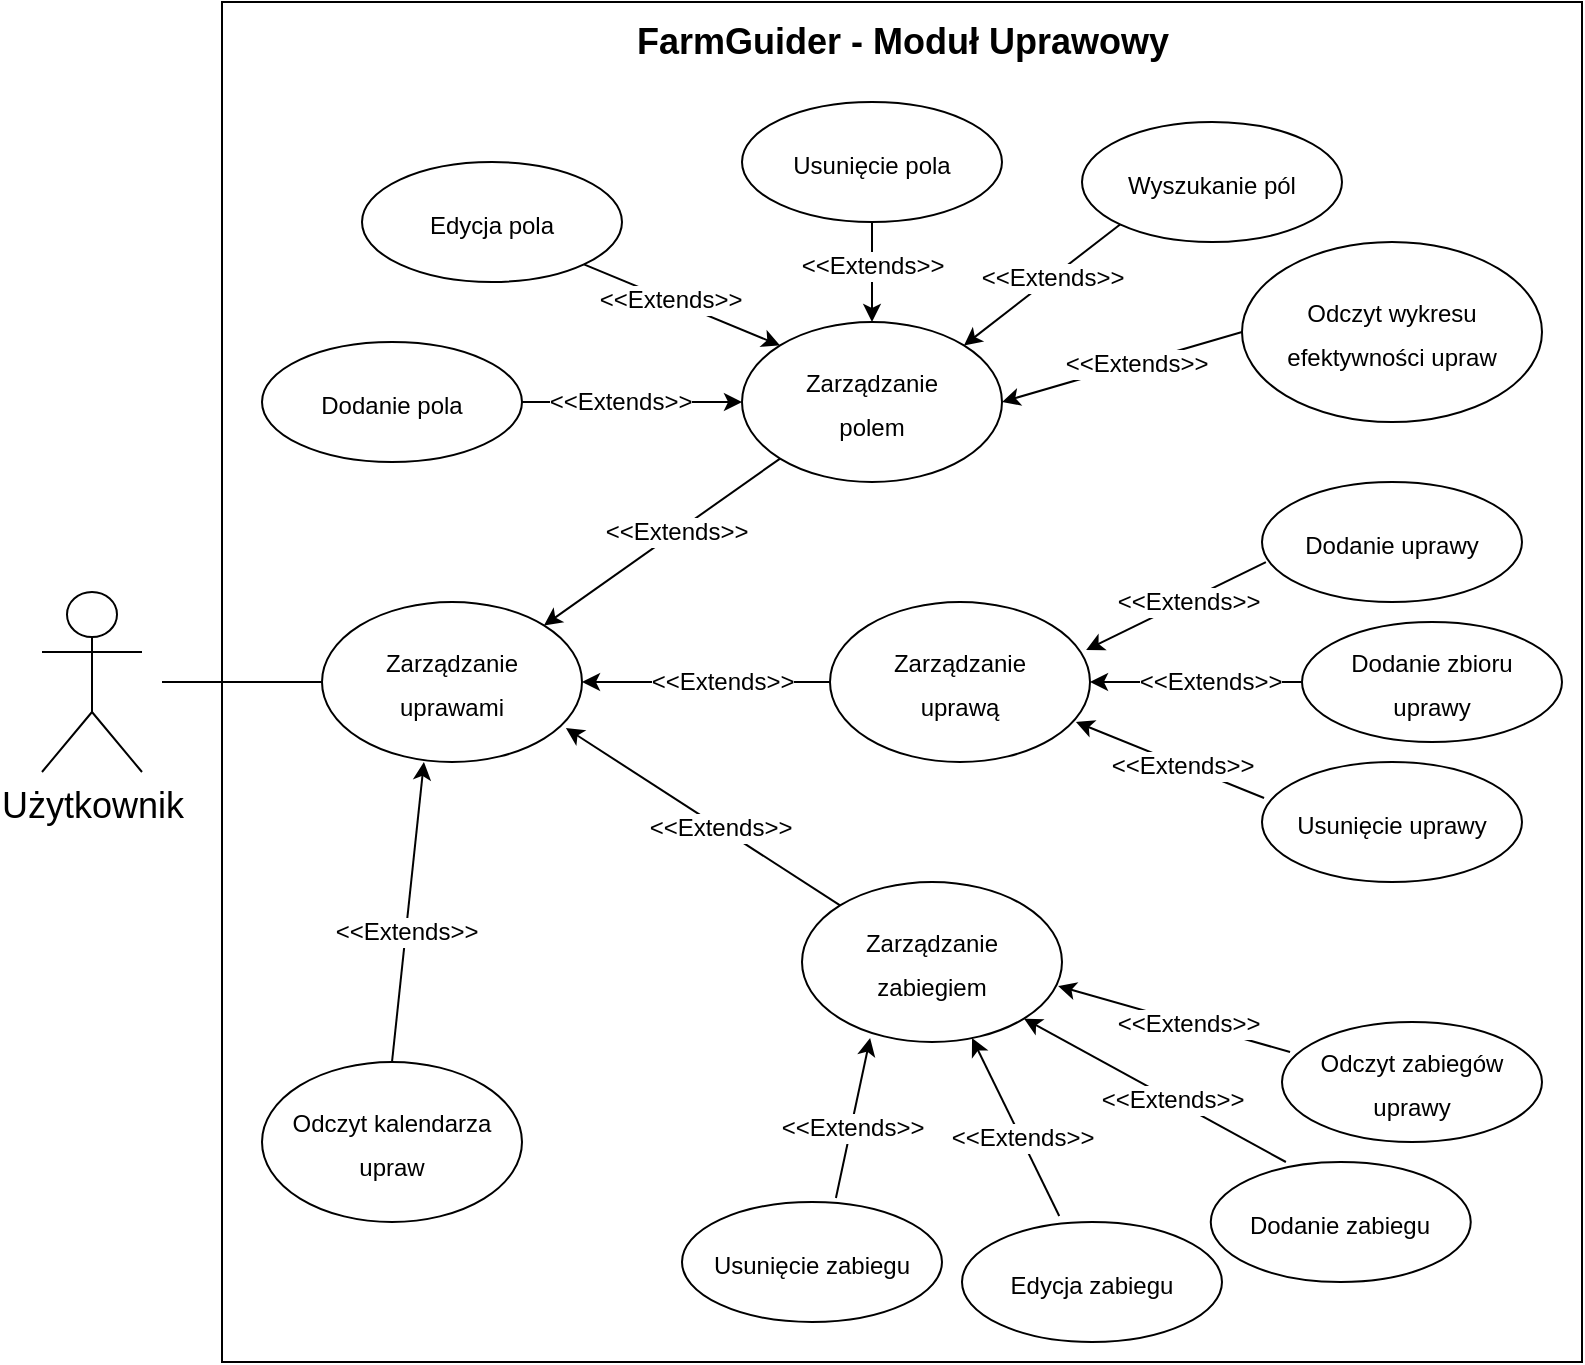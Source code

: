 <mxfile version="21.3.7" type="device">
  <diagram id="BC79CML7Z33H3tk79keH" name="Strona-1">
    <mxGraphModel dx="1434" dy="746" grid="1" gridSize="10" guides="1" tooltips="1" connect="1" arrows="1" fold="1" page="1" pageScale="1" pageWidth="827" pageHeight="1169" math="0" shadow="0">
      <root>
        <mxCell id="0" />
        <mxCell id="1" parent="0" />
        <mxCell id="yx_y9nf9KPECeYAKMQg5-1" value="" style="whiteSpace=wrap;html=1;aspect=fixed;" parent="1" vertex="1">
          <mxGeometry x="110" y="60" width="680" height="680" as="geometry" />
        </mxCell>
        <mxCell id="yx_y9nf9KPECeYAKMQg5-2" value="&lt;div style=&quot;font-size: 18px;&quot; align=&quot;center&quot;&gt;&lt;font style=&quot;font-size: 18px;&quot;&gt;&lt;b&gt;FarmGuider &lt;font style=&quot;font-size: 18px;&quot;&gt;- Moduł Uprawowy&lt;br&gt;&lt;/font&gt;&lt;/b&gt;&lt;/font&gt;&lt;/div&gt;" style="text;html=1;strokeColor=none;fillColor=none;spacing=5;spacingTop=-20;whiteSpace=wrap;overflow=hidden;rounded=0;align=center;" parent="1" vertex="1">
          <mxGeometry x="295.63" y="80" width="308.75" height="30" as="geometry" />
        </mxCell>
        <mxCell id="yx_y9nf9KPECeYAKMQg5-13" value="&lt;font style=&quot;font-size: 12px;&quot;&gt;Zarządzanie &lt;br&gt;uprawami&lt;br&gt;&lt;/font&gt;" style="ellipse;whiteSpace=wrap;html=1;fontSize=18;" parent="1" vertex="1">
          <mxGeometry x="160" y="360" width="130" height="80" as="geometry" />
        </mxCell>
        <mxCell id="VzAytHsf84ptwid28OPW-6" value="Użytkownik" style="shape=umlActor;verticalLabelPosition=bottom;verticalAlign=top;html=1;outlineConnect=0;fontSize=18;" vertex="1" parent="1">
          <mxGeometry x="20" y="355" width="50" height="90" as="geometry" />
        </mxCell>
        <mxCell id="VzAytHsf84ptwid28OPW-16" style="edgeStyle=orthogonalEdgeStyle;rounded=0;orthogonalLoop=1;jettySize=auto;html=1;entryX=0;entryY=0.5;entryDx=0;entryDy=0;fontSize=12;endArrow=none;endFill=0;" edge="1" parent="1" target="yx_y9nf9KPECeYAKMQg5-13">
          <mxGeometry relative="1" as="geometry">
            <mxPoint x="80" y="400" as="sourcePoint" />
            <Array as="points">
              <mxPoint x="80" y="400" />
            </Array>
            <mxPoint x="610" y="270" as="targetPoint" />
          </mxGeometry>
        </mxCell>
        <mxCell id="VzAytHsf84ptwid28OPW-18" value="&lt;font style=&quot;font-size: 12px;&quot;&gt;Zarządzanie &lt;br&gt;polem&lt;br&gt;&lt;/font&gt;" style="ellipse;whiteSpace=wrap;html=1;fontSize=18;" vertex="1" parent="1">
          <mxGeometry x="370" y="220" width="130" height="80" as="geometry" />
        </mxCell>
        <mxCell id="VzAytHsf84ptwid28OPW-29" value="&lt;div&gt;&lt;font style=&quot;font-size: 12px;&quot;&gt;Dodanie pola&lt;/font&gt;&lt;/div&gt;" style="ellipse;whiteSpace=wrap;html=1;fontSize=18;" vertex="1" parent="1">
          <mxGeometry x="130" y="230" width="130" height="60" as="geometry" />
        </mxCell>
        <mxCell id="VzAytHsf84ptwid28OPW-38" value="" style="endArrow=classic;html=1;rounded=0;entryX=1;entryY=0;entryDx=0;entryDy=0;exitX=0;exitY=1;exitDx=0;exitDy=0;" edge="1" parent="1" source="VzAytHsf84ptwid28OPW-18" target="yx_y9nf9KPECeYAKMQg5-13">
          <mxGeometry width="50" height="50" relative="1" as="geometry">
            <mxPoint x="370" y="210" as="sourcePoint" />
            <mxPoint x="235" y="370" as="targetPoint" />
          </mxGeometry>
        </mxCell>
        <mxCell id="VzAytHsf84ptwid28OPW-39" value="&lt;font style=&quot;font-size: 12px;&quot;&gt;&amp;lt;&amp;lt;Extends&amp;gt;&amp;gt;&lt;/font&gt;" style="edgeLabel;html=1;align=center;verticalAlign=middle;resizable=0;points=[];rotation=0;" vertex="1" connectable="0" parent="VzAytHsf84ptwid28OPW-38">
          <mxGeometry x="-0.122" relative="1" as="geometry">
            <mxPoint as="offset" />
          </mxGeometry>
        </mxCell>
        <mxCell id="VzAytHsf84ptwid28OPW-84" value="&lt;font style=&quot;font-size: 12px;&quot;&gt;Zarządzanie &lt;br&gt;uprawą&lt;br&gt;&lt;/font&gt;" style="ellipse;whiteSpace=wrap;html=1;fontSize=18;" vertex="1" parent="1">
          <mxGeometry x="414" y="360" width="130" height="80" as="geometry" />
        </mxCell>
        <mxCell id="VzAytHsf84ptwid28OPW-85" value="&lt;font style=&quot;font-size: 12px;&quot;&gt;Zarządzanie &lt;br&gt;zabiegiem&lt;br&gt;&lt;/font&gt;" style="ellipse;whiteSpace=wrap;html=1;fontSize=18;" vertex="1" parent="1">
          <mxGeometry x="400" y="500" width="130" height="80" as="geometry" />
        </mxCell>
        <mxCell id="VzAytHsf84ptwid28OPW-87" value="&lt;font style=&quot;font-size: 12px;&quot;&gt;Odczyt kalendarza&lt;br&gt;upraw&lt;br&gt;&lt;/font&gt;" style="ellipse;whiteSpace=wrap;html=1;fontSize=18;" vertex="1" parent="1">
          <mxGeometry x="130" y="590" width="130" height="80" as="geometry" />
        </mxCell>
        <mxCell id="VzAytHsf84ptwid28OPW-88" value="" style="endArrow=classic;html=1;rounded=0;entryX=1;entryY=0.5;entryDx=0;entryDy=0;exitX=0;exitY=0.5;exitDx=0;exitDy=0;" edge="1" parent="1" source="VzAytHsf84ptwid28OPW-84" target="yx_y9nf9KPECeYAKMQg5-13">
          <mxGeometry width="50" height="50" relative="1" as="geometry">
            <mxPoint x="269" y="289" as="sourcePoint" />
            <mxPoint x="242" y="371" as="targetPoint" />
          </mxGeometry>
        </mxCell>
        <mxCell id="VzAytHsf84ptwid28OPW-89" value="&lt;font style=&quot;font-size: 12px;&quot;&gt;&amp;lt;&amp;lt;Extends&amp;gt;&amp;gt;&lt;/font&gt;" style="edgeLabel;html=1;align=center;verticalAlign=middle;resizable=0;points=[];rotation=0;" vertex="1" connectable="0" parent="VzAytHsf84ptwid28OPW-88">
          <mxGeometry x="-0.122" relative="1" as="geometry">
            <mxPoint as="offset" />
          </mxGeometry>
        </mxCell>
        <mxCell id="VzAytHsf84ptwid28OPW-90" value="" style="endArrow=classic;html=1;rounded=0;entryX=0.938;entryY=0.788;entryDx=0;entryDy=0;exitX=0;exitY=0;exitDx=0;exitDy=0;entryPerimeter=0;" edge="1" parent="1" source="VzAytHsf84ptwid28OPW-85" target="yx_y9nf9KPECeYAKMQg5-13">
          <mxGeometry width="50" height="50" relative="1" as="geometry">
            <mxPoint x="380" y="340" as="sourcePoint" />
            <mxPoint x="281" y="382" as="targetPoint" />
          </mxGeometry>
        </mxCell>
        <mxCell id="VzAytHsf84ptwid28OPW-91" value="&lt;font style=&quot;font-size: 12px;&quot;&gt;&amp;lt;&amp;lt;Extends&amp;gt;&amp;gt;&lt;/font&gt;" style="edgeLabel;html=1;align=center;verticalAlign=middle;resizable=0;points=[];rotation=0;" vertex="1" connectable="0" parent="VzAytHsf84ptwid28OPW-90">
          <mxGeometry x="-0.122" relative="1" as="geometry">
            <mxPoint as="offset" />
          </mxGeometry>
        </mxCell>
        <mxCell id="VzAytHsf84ptwid28OPW-92" value="" style="endArrow=classic;html=1;rounded=0;entryX=0.392;entryY=1;entryDx=0;entryDy=0;exitX=0.5;exitY=0;exitDx=0;exitDy=0;entryPerimeter=0;" edge="1" parent="1" source="VzAytHsf84ptwid28OPW-87" target="yx_y9nf9KPECeYAKMQg5-13">
          <mxGeometry width="50" height="50" relative="1" as="geometry">
            <mxPoint x="399" y="472" as="sourcePoint" />
            <mxPoint x="299" y="422" as="targetPoint" />
          </mxGeometry>
        </mxCell>
        <mxCell id="VzAytHsf84ptwid28OPW-93" value="&lt;font style=&quot;font-size: 12px;&quot;&gt;&amp;lt;&amp;lt;Extends&amp;gt;&amp;gt;&lt;/font&gt;" style="edgeLabel;html=1;align=center;verticalAlign=middle;resizable=0;points=[];rotation=0;" vertex="1" connectable="0" parent="VzAytHsf84ptwid28OPW-92">
          <mxGeometry x="-0.122" relative="1" as="geometry">
            <mxPoint as="offset" />
          </mxGeometry>
        </mxCell>
        <mxCell id="VzAytHsf84ptwid28OPW-94" value="&lt;div&gt;&lt;font style=&quot;font-size: 12px;&quot;&gt;Edycja pola&lt;/font&gt;&lt;/div&gt;" style="ellipse;whiteSpace=wrap;html=1;fontSize=18;" vertex="1" parent="1">
          <mxGeometry x="180" y="140" width="130" height="60" as="geometry" />
        </mxCell>
        <mxCell id="VzAytHsf84ptwid28OPW-95" value="&lt;div&gt;&lt;font style=&quot;font-size: 12px;&quot;&gt;Usunięcie pola&lt;/font&gt;&lt;/div&gt;" style="ellipse;whiteSpace=wrap;html=1;fontSize=18;" vertex="1" parent="1">
          <mxGeometry x="370" y="110" width="130" height="60" as="geometry" />
        </mxCell>
        <mxCell id="VzAytHsf84ptwid28OPW-96" value="&lt;div&gt;&lt;font style=&quot;font-size: 12px;&quot;&gt;Wyszukanie pól&lt;/font&gt;&lt;/div&gt;" style="ellipse;whiteSpace=wrap;html=1;fontSize=18;" vertex="1" parent="1">
          <mxGeometry x="540" y="120" width="130" height="60" as="geometry" />
        </mxCell>
        <mxCell id="VzAytHsf84ptwid28OPW-97" value="&lt;div&gt;&lt;font style=&quot;font-size: 12px;&quot;&gt;Odczyt wykresu efektywności upraw&lt;br&gt;&lt;/font&gt;&lt;/div&gt;" style="ellipse;whiteSpace=wrap;html=1;fontSize=18;" vertex="1" parent="1">
          <mxGeometry x="620" y="180" width="150" height="90" as="geometry" />
        </mxCell>
        <mxCell id="VzAytHsf84ptwid28OPW-98" value="&lt;div&gt;&lt;font style=&quot;font-size: 12px;&quot;&gt;Dodanie uprawy&lt;br&gt;&lt;/font&gt;&lt;/div&gt;" style="ellipse;whiteSpace=wrap;html=1;fontSize=18;" vertex="1" parent="1">
          <mxGeometry x="630" y="300" width="130" height="60" as="geometry" />
        </mxCell>
        <mxCell id="VzAytHsf84ptwid28OPW-99" value="&lt;div&gt;&lt;font style=&quot;font-size: 12px;&quot;&gt;Dodanie zbioru&lt;br&gt;uprawy&lt;br&gt;&lt;/font&gt;&lt;/div&gt;" style="ellipse;whiteSpace=wrap;html=1;fontSize=18;" vertex="1" parent="1">
          <mxGeometry x="650" y="370" width="130" height="60" as="geometry" />
        </mxCell>
        <mxCell id="VzAytHsf84ptwid28OPW-100" value="&lt;div&gt;&lt;font style=&quot;font-size: 12px;&quot;&gt;Usunięcie uprawy&lt;br&gt;&lt;/font&gt;&lt;/div&gt;" style="ellipse;whiteSpace=wrap;html=1;fontSize=18;" vertex="1" parent="1">
          <mxGeometry x="630" y="440" width="130" height="60" as="geometry" />
        </mxCell>
        <mxCell id="VzAytHsf84ptwid28OPW-101" value="&lt;div&gt;&lt;font style=&quot;font-size: 12px;&quot;&gt;Odczyt zabiegów uprawy&lt;br&gt;&lt;/font&gt;&lt;/div&gt;" style="ellipse;whiteSpace=wrap;html=1;fontSize=18;" vertex="1" parent="1">
          <mxGeometry x="640" y="570" width="130" height="60" as="geometry" />
        </mxCell>
        <mxCell id="VzAytHsf84ptwid28OPW-102" value="&lt;div&gt;&lt;font style=&quot;font-size: 12px;&quot;&gt;Dodanie zabiegu&lt;br&gt;&lt;/font&gt;&lt;/div&gt;" style="ellipse;whiteSpace=wrap;html=1;fontSize=18;" vertex="1" parent="1">
          <mxGeometry x="604.38" y="640" width="130" height="60" as="geometry" />
        </mxCell>
        <mxCell id="VzAytHsf84ptwid28OPW-103" value="&lt;div&gt;&lt;font style=&quot;font-size: 12px;&quot;&gt;Edycja zabiegu&lt;br&gt;&lt;/font&gt;&lt;/div&gt;" style="ellipse;whiteSpace=wrap;html=1;fontSize=18;" vertex="1" parent="1">
          <mxGeometry x="480" y="670" width="130" height="60" as="geometry" />
        </mxCell>
        <mxCell id="VzAytHsf84ptwid28OPW-104" value="&lt;div&gt;&lt;font style=&quot;font-size: 12px;&quot;&gt;Usunięcie zabiegu &lt;/font&gt;&lt;/div&gt;" style="ellipse;whiteSpace=wrap;html=1;fontSize=18;" vertex="1" parent="1">
          <mxGeometry x="340" y="660" width="130" height="60" as="geometry" />
        </mxCell>
        <mxCell id="VzAytHsf84ptwid28OPW-105" value="" style="endArrow=classic;html=1;rounded=0;entryX=0;entryY=0.5;entryDx=0;entryDy=0;" edge="1" parent="1" target="VzAytHsf84ptwid28OPW-18">
          <mxGeometry width="50" height="50" relative="1" as="geometry">
            <mxPoint x="260" y="260" as="sourcePoint" />
            <mxPoint x="242" y="371" as="targetPoint" />
          </mxGeometry>
        </mxCell>
        <mxCell id="VzAytHsf84ptwid28OPW-106" value="&lt;font style=&quot;font-size: 12px;&quot;&gt;&amp;lt;&amp;lt;Extends&amp;gt;&amp;gt;&lt;/font&gt;" style="edgeLabel;html=1;align=center;verticalAlign=middle;resizable=0;points=[];rotation=0;" vertex="1" connectable="0" parent="VzAytHsf84ptwid28OPW-105">
          <mxGeometry x="-0.122" relative="1" as="geometry">
            <mxPoint as="offset" />
          </mxGeometry>
        </mxCell>
        <mxCell id="VzAytHsf84ptwid28OPW-107" value="" style="endArrow=classic;html=1;rounded=0;entryX=0;entryY=0;entryDx=0;entryDy=0;exitX=1;exitY=1;exitDx=0;exitDy=0;" edge="1" parent="1" source="VzAytHsf84ptwid28OPW-94" target="VzAytHsf84ptwid28OPW-18">
          <mxGeometry width="50" height="50" relative="1" as="geometry">
            <mxPoint x="270" y="270" as="sourcePoint" />
            <mxPoint x="380" y="270" as="targetPoint" />
          </mxGeometry>
        </mxCell>
        <mxCell id="VzAytHsf84ptwid28OPW-108" value="&lt;font style=&quot;font-size: 12px;&quot;&gt;&amp;lt;&amp;lt;Extends&amp;gt;&amp;gt;&lt;/font&gt;" style="edgeLabel;html=1;align=center;verticalAlign=middle;resizable=0;points=[];rotation=0;" vertex="1" connectable="0" parent="VzAytHsf84ptwid28OPW-107">
          <mxGeometry x="-0.122" relative="1" as="geometry">
            <mxPoint as="offset" />
          </mxGeometry>
        </mxCell>
        <mxCell id="VzAytHsf84ptwid28OPW-109" value="" style="endArrow=classic;html=1;rounded=0;entryX=0.5;entryY=0;entryDx=0;entryDy=0;exitX=0.5;exitY=1;exitDx=0;exitDy=0;" edge="1" parent="1" source="VzAytHsf84ptwid28OPW-95" target="VzAytHsf84ptwid28OPW-18">
          <mxGeometry width="50" height="50" relative="1" as="geometry">
            <mxPoint x="301" y="201" as="sourcePoint" />
            <mxPoint x="399" y="242" as="targetPoint" />
          </mxGeometry>
        </mxCell>
        <mxCell id="VzAytHsf84ptwid28OPW-110" value="&lt;font style=&quot;font-size: 12px;&quot;&gt;&amp;lt;&amp;lt;Extends&amp;gt;&amp;gt;&lt;/font&gt;" style="edgeLabel;html=1;align=center;verticalAlign=middle;resizable=0;points=[];rotation=0;" vertex="1" connectable="0" parent="VzAytHsf84ptwid28OPW-109">
          <mxGeometry x="-0.122" relative="1" as="geometry">
            <mxPoint as="offset" />
          </mxGeometry>
        </mxCell>
        <mxCell id="VzAytHsf84ptwid28OPW-111" value="" style="endArrow=classic;html=1;rounded=0;entryX=1;entryY=0;entryDx=0;entryDy=0;exitX=0;exitY=1;exitDx=0;exitDy=0;" edge="1" parent="1" source="VzAytHsf84ptwid28OPW-96" target="VzAytHsf84ptwid28OPW-18">
          <mxGeometry width="50" height="50" relative="1" as="geometry">
            <mxPoint x="445" y="180" as="sourcePoint" />
            <mxPoint x="445" y="230" as="targetPoint" />
          </mxGeometry>
        </mxCell>
        <mxCell id="VzAytHsf84ptwid28OPW-112" value="&lt;font style=&quot;font-size: 12px;&quot;&gt;&amp;lt;&amp;lt;Extends&amp;gt;&amp;gt;&lt;/font&gt;" style="edgeLabel;html=1;align=center;verticalAlign=middle;resizable=0;points=[];rotation=0;" vertex="1" connectable="0" parent="VzAytHsf84ptwid28OPW-111">
          <mxGeometry x="-0.122" relative="1" as="geometry">
            <mxPoint as="offset" />
          </mxGeometry>
        </mxCell>
        <mxCell id="VzAytHsf84ptwid28OPW-113" value="" style="endArrow=classic;html=1;rounded=0;entryX=1;entryY=0.5;entryDx=0;entryDy=0;exitX=0;exitY=0.5;exitDx=0;exitDy=0;" edge="1" parent="1" source="VzAytHsf84ptwid28OPW-97" target="VzAytHsf84ptwid28OPW-18">
          <mxGeometry width="50" height="50" relative="1" as="geometry">
            <mxPoint x="569" y="181" as="sourcePoint" />
            <mxPoint x="491" y="242" as="targetPoint" />
          </mxGeometry>
        </mxCell>
        <mxCell id="VzAytHsf84ptwid28OPW-114" value="&lt;font style=&quot;font-size: 12px;&quot;&gt;&amp;lt;&amp;lt;Extends&amp;gt;&amp;gt;&lt;/font&gt;" style="edgeLabel;html=1;align=center;verticalAlign=middle;resizable=0;points=[];rotation=0;" vertex="1" connectable="0" parent="VzAytHsf84ptwid28OPW-113">
          <mxGeometry x="-0.122" relative="1" as="geometry">
            <mxPoint as="offset" />
          </mxGeometry>
        </mxCell>
        <mxCell id="VzAytHsf84ptwid28OPW-115" value="" style="endArrow=classic;html=1;rounded=0;entryX=0.985;entryY=0.3;entryDx=0;entryDy=0;exitX=0.015;exitY=0.667;exitDx=0;exitDy=0;entryPerimeter=0;exitPerimeter=0;" edge="1" parent="1" source="VzAytHsf84ptwid28OPW-98" target="VzAytHsf84ptwid28OPW-84">
          <mxGeometry width="50" height="50" relative="1" as="geometry">
            <mxPoint x="440" y="410" as="sourcePoint" />
            <mxPoint x="300" y="410" as="targetPoint" />
          </mxGeometry>
        </mxCell>
        <mxCell id="VzAytHsf84ptwid28OPW-116" value="&lt;font style=&quot;font-size: 12px;&quot;&gt;&amp;lt;&amp;lt;Extends&amp;gt;&amp;gt;&lt;/font&gt;" style="edgeLabel;html=1;align=center;verticalAlign=middle;resizable=0;points=[];rotation=0;" vertex="1" connectable="0" parent="VzAytHsf84ptwid28OPW-115">
          <mxGeometry x="-0.122" relative="1" as="geometry">
            <mxPoint as="offset" />
          </mxGeometry>
        </mxCell>
        <mxCell id="VzAytHsf84ptwid28OPW-117" value="" style="endArrow=classic;html=1;rounded=0;entryX=1;entryY=0.5;entryDx=0;entryDy=0;exitX=0;exitY=0.5;exitDx=0;exitDy=0;" edge="1" parent="1" source="VzAytHsf84ptwid28OPW-99" target="VzAytHsf84ptwid28OPW-84">
          <mxGeometry width="50" height="50" relative="1" as="geometry">
            <mxPoint x="652" y="360" as="sourcePoint" />
            <mxPoint x="568" y="394" as="targetPoint" />
          </mxGeometry>
        </mxCell>
        <mxCell id="VzAytHsf84ptwid28OPW-118" value="&lt;font style=&quot;font-size: 12px;&quot;&gt;&amp;lt;&amp;lt;Extends&amp;gt;&amp;gt;&lt;/font&gt;" style="edgeLabel;html=1;align=center;verticalAlign=middle;resizable=0;points=[];rotation=0;" vertex="1" connectable="0" parent="VzAytHsf84ptwid28OPW-117">
          <mxGeometry x="-0.122" relative="1" as="geometry">
            <mxPoint as="offset" />
          </mxGeometry>
        </mxCell>
        <mxCell id="VzAytHsf84ptwid28OPW-119" value="" style="endArrow=classic;html=1;rounded=0;entryX=0.946;entryY=0.75;entryDx=0;entryDy=0;exitX=0.008;exitY=0.3;exitDx=0;exitDy=0;entryPerimeter=0;exitPerimeter=0;" edge="1" parent="1" source="VzAytHsf84ptwid28OPW-100" target="VzAytHsf84ptwid28OPW-84">
          <mxGeometry width="50" height="50" relative="1" as="geometry">
            <mxPoint x="660" y="410" as="sourcePoint" />
            <mxPoint x="554" y="410" as="targetPoint" />
          </mxGeometry>
        </mxCell>
        <mxCell id="VzAytHsf84ptwid28OPW-120" value="&lt;font style=&quot;font-size: 12px;&quot;&gt;&amp;lt;&amp;lt;Extends&amp;gt;&amp;gt;&lt;/font&gt;" style="edgeLabel;html=1;align=center;verticalAlign=middle;resizable=0;points=[];rotation=0;" vertex="1" connectable="0" parent="VzAytHsf84ptwid28OPW-119">
          <mxGeometry x="-0.122" relative="1" as="geometry">
            <mxPoint as="offset" />
          </mxGeometry>
        </mxCell>
        <mxCell id="VzAytHsf84ptwid28OPW-121" value="" style="endArrow=classic;html=1;rounded=0;entryX=0.985;entryY=0.65;entryDx=0;entryDy=0;exitX=0.031;exitY=0.25;exitDx=0;exitDy=0;exitPerimeter=0;entryPerimeter=0;" edge="1" parent="1" source="VzAytHsf84ptwid28OPW-101" target="VzAytHsf84ptwid28OPW-85">
          <mxGeometry width="50" height="50" relative="1" as="geometry">
            <mxPoint x="641" y="468" as="sourcePoint" />
            <mxPoint x="547" y="430" as="targetPoint" />
          </mxGeometry>
        </mxCell>
        <mxCell id="VzAytHsf84ptwid28OPW-122" value="&lt;font style=&quot;font-size: 12px;&quot;&gt;&amp;lt;&amp;lt;Extends&amp;gt;&amp;gt;&lt;/font&gt;" style="edgeLabel;html=1;align=center;verticalAlign=middle;resizable=0;points=[];rotation=0;" vertex="1" connectable="0" parent="VzAytHsf84ptwid28OPW-121">
          <mxGeometry x="-0.122" relative="1" as="geometry">
            <mxPoint as="offset" />
          </mxGeometry>
        </mxCell>
        <mxCell id="VzAytHsf84ptwid28OPW-123" value="" style="endArrow=classic;html=1;rounded=0;entryX=1;entryY=1;entryDx=0;entryDy=0;exitX=0.289;exitY=0;exitDx=0;exitDy=0;exitPerimeter=0;" edge="1" parent="1" source="VzAytHsf84ptwid28OPW-102" target="VzAytHsf84ptwid28OPW-85">
          <mxGeometry width="50" height="50" relative="1" as="geometry">
            <mxPoint x="654" y="595" as="sourcePoint" />
            <mxPoint x="538" y="562" as="targetPoint" />
          </mxGeometry>
        </mxCell>
        <mxCell id="VzAytHsf84ptwid28OPW-124" value="&lt;font style=&quot;font-size: 12px;&quot;&gt;&amp;lt;&amp;lt;Extends&amp;gt;&amp;gt;&lt;/font&gt;" style="edgeLabel;html=1;align=center;verticalAlign=middle;resizable=0;points=[];rotation=0;" vertex="1" connectable="0" parent="VzAytHsf84ptwid28OPW-123">
          <mxGeometry x="-0.122" relative="1" as="geometry">
            <mxPoint as="offset" />
          </mxGeometry>
        </mxCell>
        <mxCell id="VzAytHsf84ptwid28OPW-125" value="" style="endArrow=classic;html=1;rounded=0;entryX=0.654;entryY=0.975;entryDx=0;entryDy=0;exitX=0.374;exitY=-0.05;exitDx=0;exitDy=0;exitPerimeter=0;entryPerimeter=0;" edge="1" parent="1" source="VzAytHsf84ptwid28OPW-103" target="VzAytHsf84ptwid28OPW-85">
          <mxGeometry width="50" height="50" relative="1" as="geometry">
            <mxPoint x="652" y="650" as="sourcePoint" />
            <mxPoint x="521" y="578" as="targetPoint" />
          </mxGeometry>
        </mxCell>
        <mxCell id="VzAytHsf84ptwid28OPW-126" value="&lt;font style=&quot;font-size: 12px;&quot;&gt;&amp;lt;&amp;lt;Extends&amp;gt;&amp;gt;&lt;/font&gt;" style="edgeLabel;html=1;align=center;verticalAlign=middle;resizable=0;points=[];rotation=0;" vertex="1" connectable="0" parent="VzAytHsf84ptwid28OPW-125">
          <mxGeometry x="-0.122" relative="1" as="geometry">
            <mxPoint as="offset" />
          </mxGeometry>
        </mxCell>
        <mxCell id="VzAytHsf84ptwid28OPW-127" value="" style="endArrow=classic;html=1;rounded=0;entryX=0.262;entryY=0.975;entryDx=0;entryDy=0;exitX=0.592;exitY=-0.033;exitDx=0;exitDy=0;entryPerimeter=0;exitPerimeter=0;" edge="1" parent="1" source="VzAytHsf84ptwid28OPW-104" target="VzAytHsf84ptwid28OPW-85">
          <mxGeometry width="50" height="50" relative="1" as="geometry">
            <mxPoint x="539" y="677" as="sourcePoint" />
            <mxPoint x="495" y="588" as="targetPoint" />
          </mxGeometry>
        </mxCell>
        <mxCell id="VzAytHsf84ptwid28OPW-128" value="&lt;font style=&quot;font-size: 12px;&quot;&gt;&amp;lt;&amp;lt;Extends&amp;gt;&amp;gt;&lt;/font&gt;" style="edgeLabel;html=1;align=center;verticalAlign=middle;resizable=0;points=[];rotation=0;" vertex="1" connectable="0" parent="VzAytHsf84ptwid28OPW-127">
          <mxGeometry x="-0.122" relative="1" as="geometry">
            <mxPoint as="offset" />
          </mxGeometry>
        </mxCell>
      </root>
    </mxGraphModel>
  </diagram>
</mxfile>
